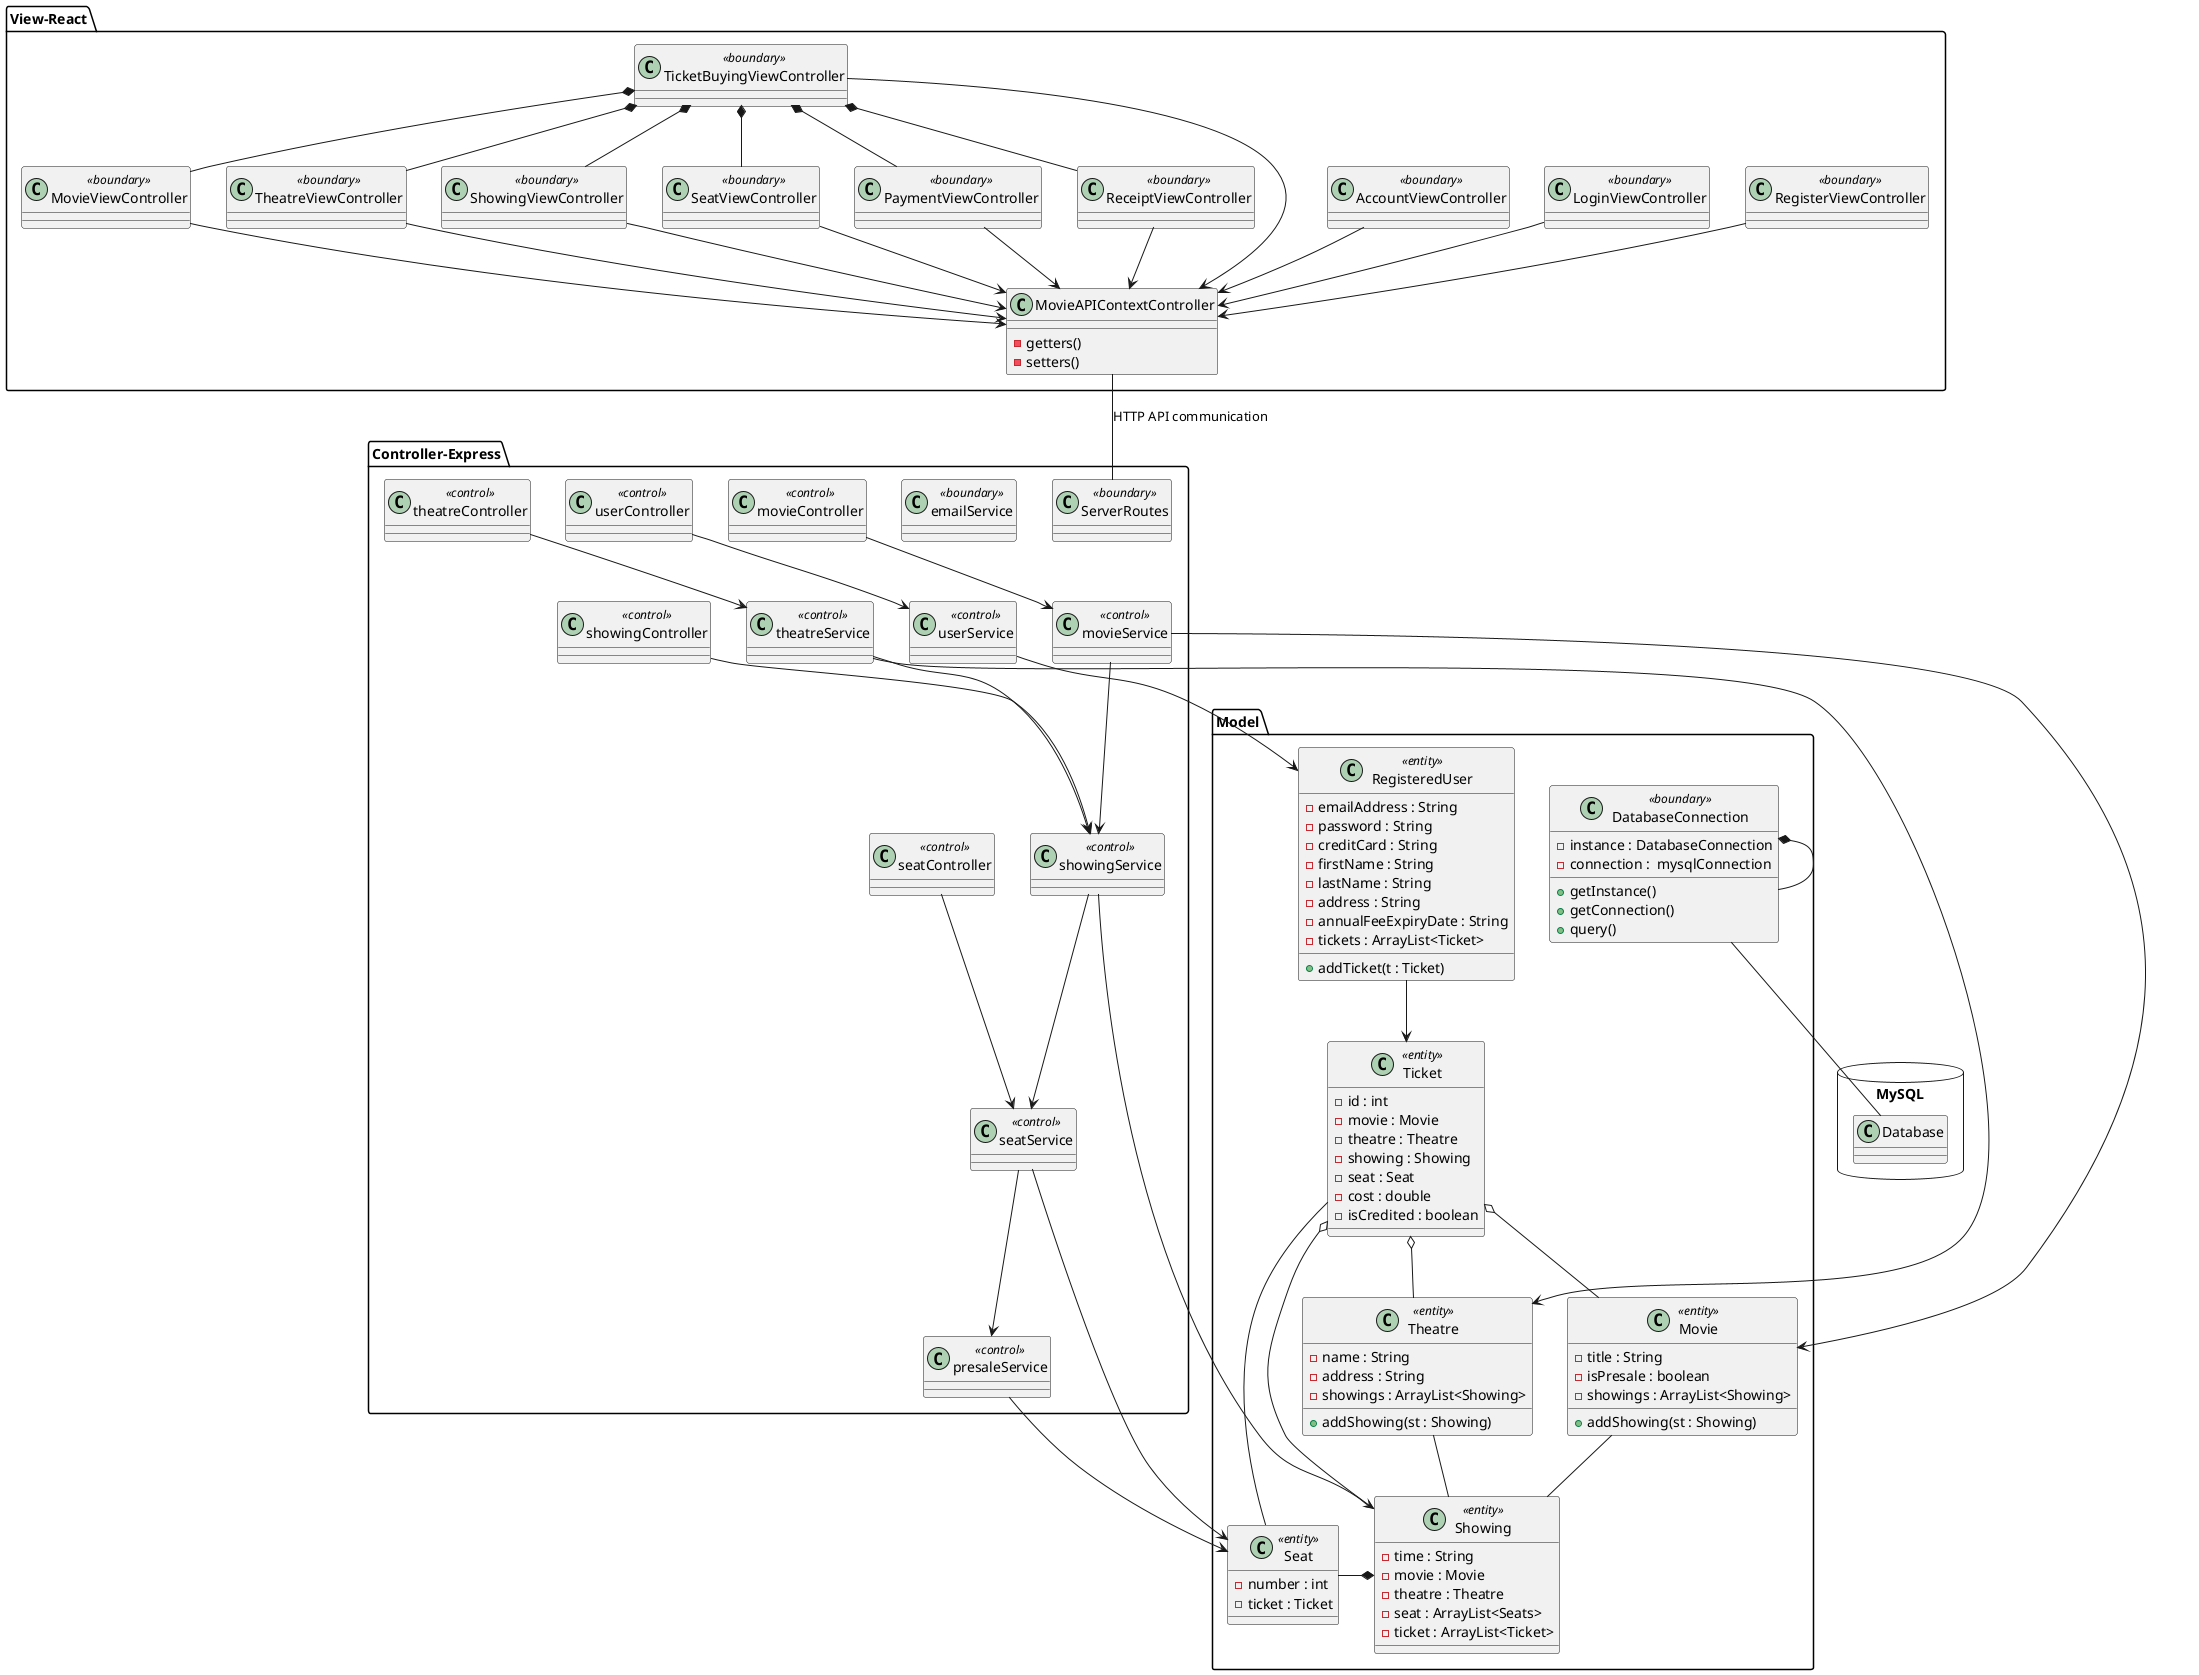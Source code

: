 @startuml relationships

package Model {
    class Movie <<entity>> {
        - title : String
        - isPresale : boolean
        - showings : ArrayList<Showing>
        + addShowing(st : Showing)
    }

    class Theatre <<entity>> {
        - name : String
        - address : String
        - showings : ArrayList<Showing>
        + addShowing(st : Showing)
    }

    class Showing <<entity>> {
        - time : String
        - movie : Movie
        - theatre : Theatre
        - seat : ArrayList<Seats>
        - ticket : ArrayList<Ticket>
    }

    class Seat <<entity>> {
        - number : int
        - ticket : Ticket
    }

    class Ticket <<entity>> {
        - id : int
        - movie : Movie
        - theatre : Theatre
        - showing : Showing
        - seat : Seat
        - cost : double
        - isCredited : boolean
    }

    class RegisteredUser <<entity>> {
        - emailAddress : String
        - password : String
        - creditCard : String
        - firstName : String
        - lastName : String
        - address : String
        - annualFeeExpiryDate : String
        - tickets : ArrayList<Ticket>
        + addTicket(t : Ticket)
    }

    class DatabaseConnection <<boundary>> {
        - instance : DatabaseConnection
        - connection :  mysqlConnection
        + getInstance()
        + getConnection()
        + query()
    }
}

package View-React {
    class RegisterViewController <<boundary>> {

    }
    class LoginViewController <<boundary>> {

    }
    class AccountViewController <<boundary>> {

    }
    class TicketBuyingViewController <<boundary>> {

    }
    class MovieViewController <<boundary>> {

    }
    class TheatreViewController <<boundary>> {

    }
    class ShowingViewController <<boundary>> {

    }
    class SeatViewController <<boundary>> {

    }
    class PaymentViewController <<boundary>> {

    }
    class ReceiptViewController <<boundary>> {

    }

    class MovieAPIContextController {
        ' add getters and setters
        - getters()
        - setters()
    }
}

package Controller-Express {
    class ServerRoutes <<boundary>> {}

    class emailService <<boundary>> {}

    class userController <<control>> {}
    class userService <<control>> {}

    class seatController <<control>> {}
    class seatService <<control>> {}

    class showingController <<control>> {}
    class showingService <<control>> {}

    class movieController <<control>> {}
    class movieService <<control>> {}

    class theatreController <<control>> {}
    class theatreService <<control>> {}

    class presaleService <<control>> {}
}

' start Relationships betweens client views
TicketBuyingViewController *-- MovieViewController
TicketBuyingViewController *-- TheatreViewController
TicketBuyingViewController *-- ShowingViewController
TicketBuyingViewController *-- SeatViewController
TicketBuyingViewController *-- PaymentViewController
TicketBuyingViewController *-- ReceiptViewController

RegisterViewController --> MovieAPIContextController
LoginViewController --> MovieAPIContextController
AccountViewController --> MovieAPIContextController
TicketBuyingViewController --> MovieAPIContextController
MovieViewController --> MovieAPIContextController
TheatreViewController --> MovieAPIContextController
ShowingViewController --> MovieAPIContextController
SeatViewController --> MovieAPIContextController
PaymentViewController --> MovieAPIContextController
ReceiptViewController --> MovieAPIContextController
' end Relationships betweens client views

' start Relationships betweens controllers/services/models
userController --> userService
userService --> RegisteredUser

movieController --> movieService
movieService --> Movie
movieService --> showingService

theatreController --> theatreService
theatreService --> Theatre
theatreService --> showingService

seatController --> seatService
seatService --> Seat
seatService --> presaleService
presaleService --> Seat

showingController --> showingService
showingService --> Showing
showingService --> seatService
' --end Relationships betweens controllers/services/models

' -- start Model relastionships
Movie -- Showing
Theatre -- Showing
Showing *-r- Seat
Ticket o-- Movie
Ticket o-- Theatre
Ticket o-- Showing
Ticket --- Seat
RegisteredUser --> Ticket
' -- end Model relastionships

package MySQL <<Database>> {
  class Database
}

DatabaseConnection *-- DatabaseConnection
DatabaseConnection -- Database

MovieAPIContextController -- ServerRoutes : HTTP API communication

@enduml